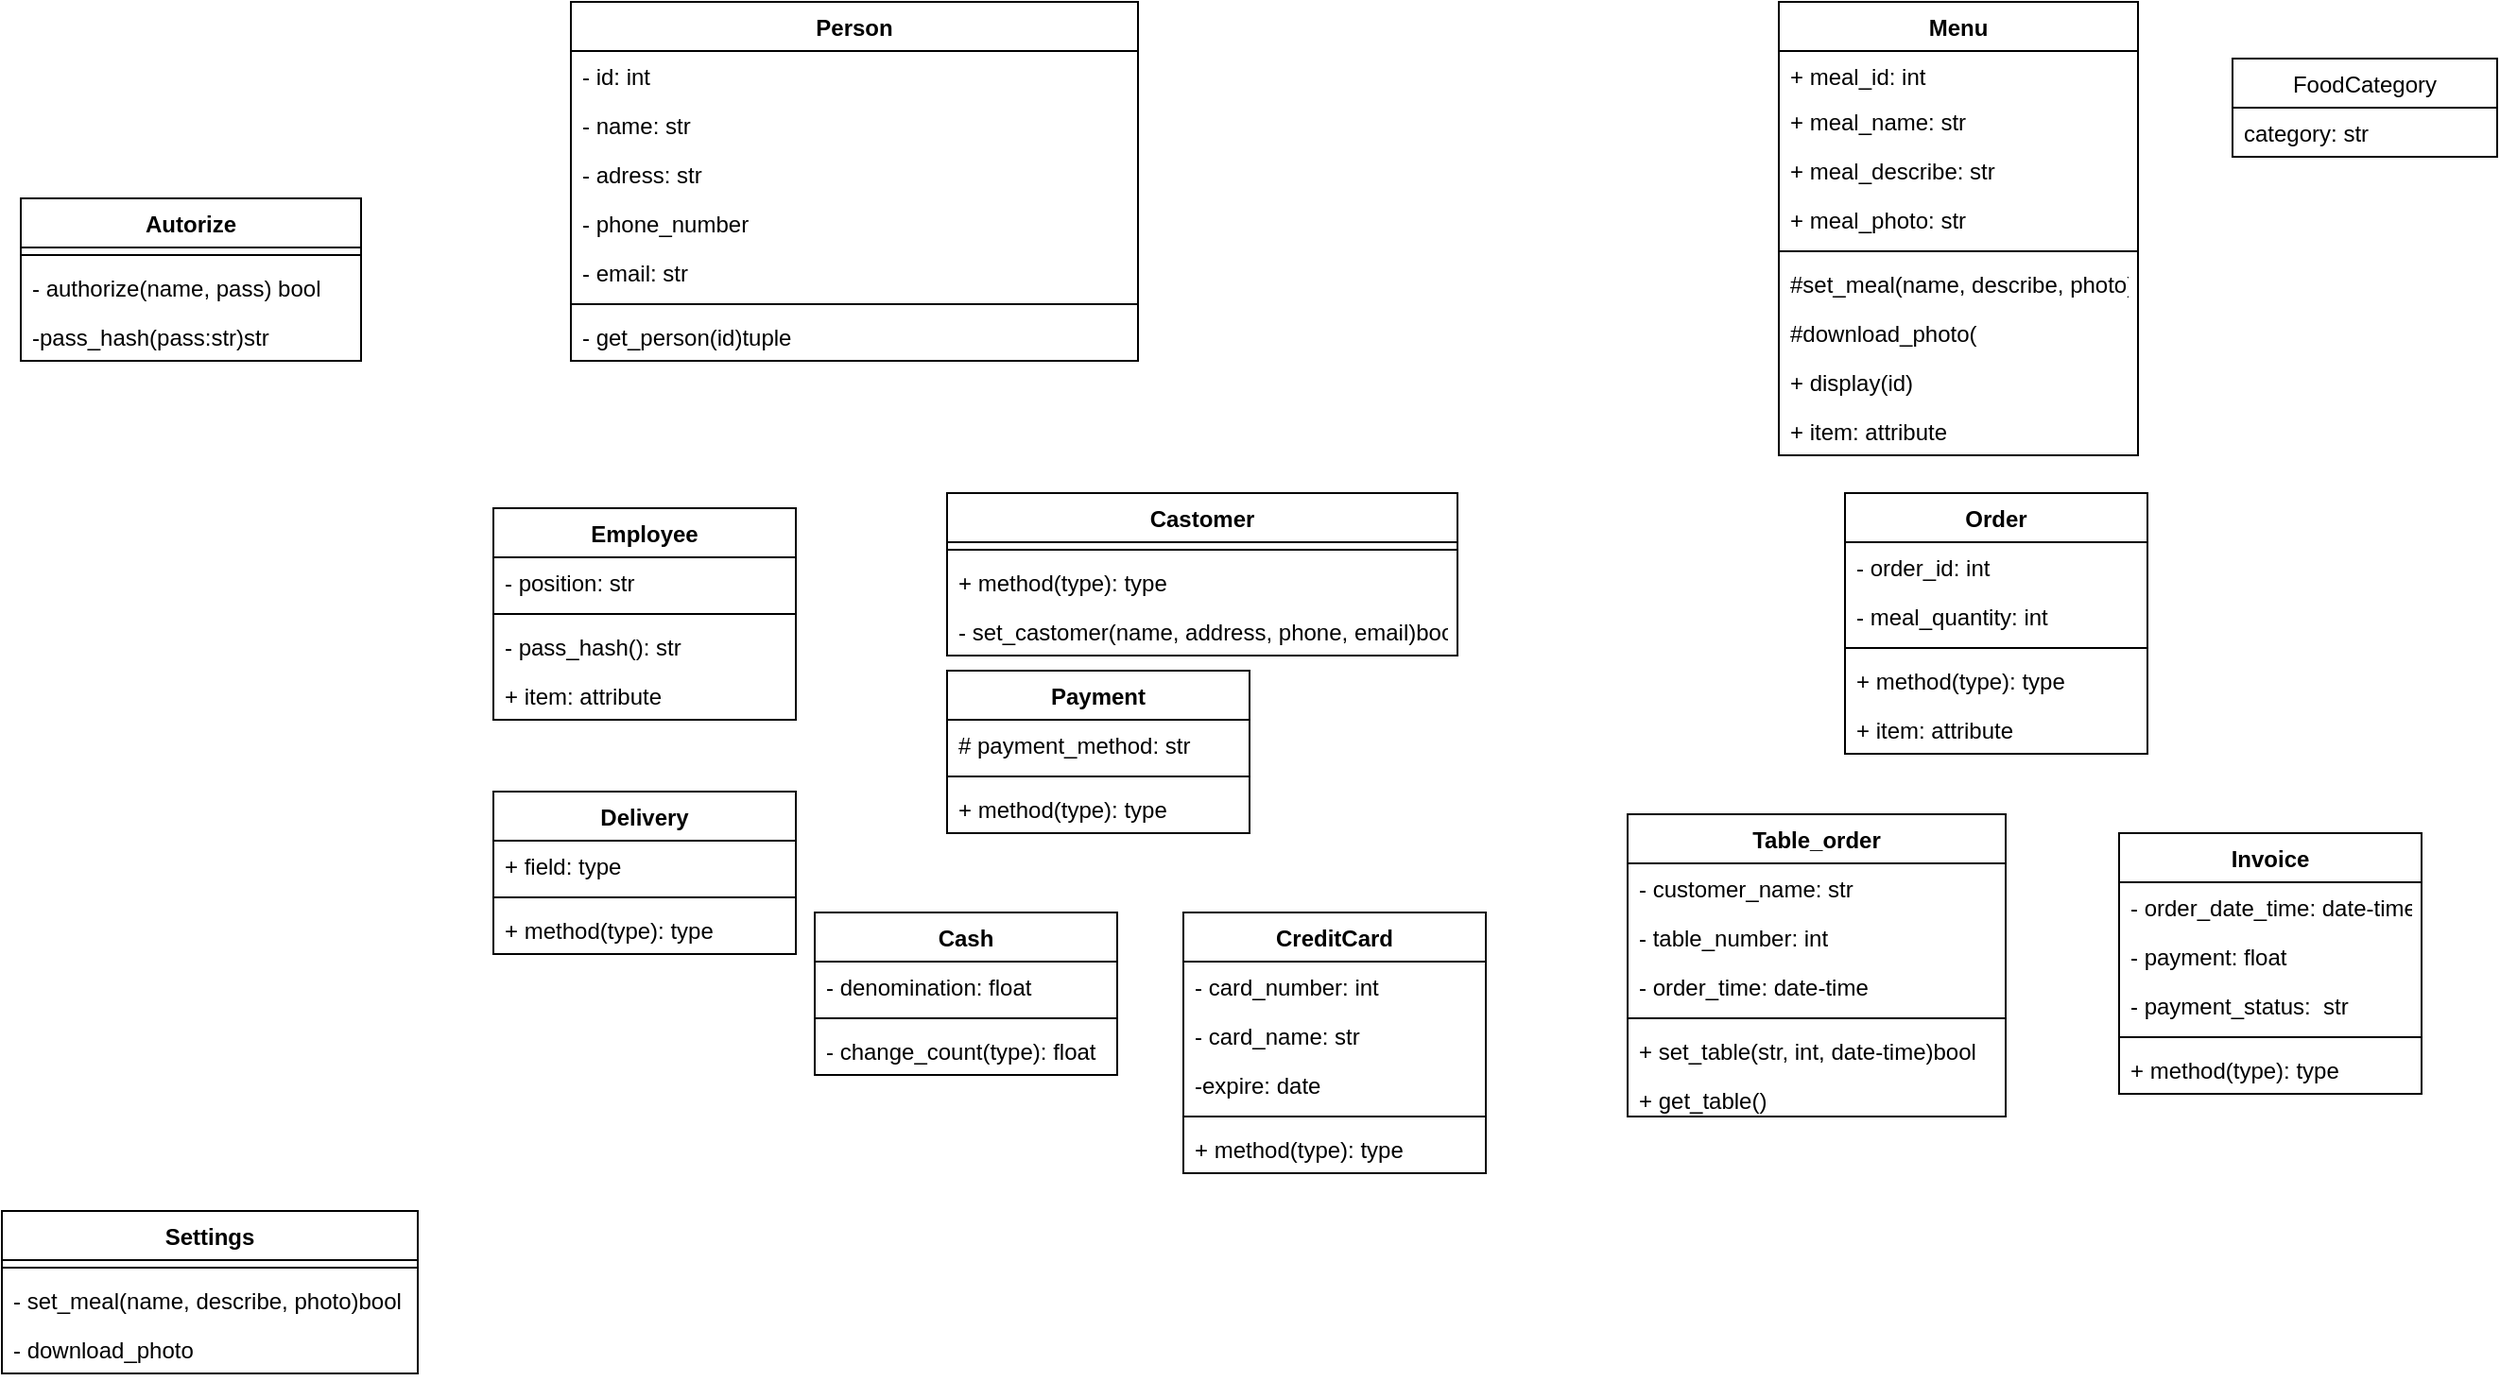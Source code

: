 <mxfile version="15.3.1" type="github">
  <diagram id="XP5YeCmKAyw0OPOMcUvx" name="Page-1">
    <mxGraphModel dx="2032" dy="559" grid="1" gridSize="10" guides="1" tooltips="1" connect="1" arrows="1" fold="1" page="1" pageScale="1" pageWidth="1169" pageHeight="826" math="0" shadow="0">
      <root>
        <mxCell id="0" />
        <mxCell id="1" parent="0" />
        <mxCell id="lLtCu2atZFACOve_Y4A7-2" value="Menu" style="swimlane;fontStyle=1;align=center;verticalAlign=top;childLayout=stackLayout;horizontal=1;startSize=26;horizontalStack=0;resizeParent=1;resizeParentMax=0;resizeLast=0;collapsible=1;marginBottom=0;" vertex="1" parent="1">
          <mxGeometry x="740" width="190" height="240" as="geometry">
            <mxRectangle x="210" y="170" width="100" height="26" as="alternateBounds" />
          </mxGeometry>
        </mxCell>
        <mxCell id="lLtCu2atZFACOve_Y4A7-3" value="+ meal_id: int&#xa;" style="text;strokeColor=none;fillColor=none;align=left;verticalAlign=top;spacingLeft=4;spacingRight=4;overflow=hidden;rotatable=0;points=[[0,0.5],[1,0.5]];portConstraint=eastwest;" vertex="1" parent="lLtCu2atZFACOve_Y4A7-2">
          <mxGeometry y="26" width="190" height="24" as="geometry" />
        </mxCell>
        <mxCell id="lLtCu2atZFACOve_Y4A7-36" value="+ meal_name: str" style="text;strokeColor=none;fillColor=none;align=left;verticalAlign=top;spacingLeft=4;spacingRight=4;overflow=hidden;rotatable=0;points=[[0,0.5],[1,0.5]];portConstraint=eastwest;" vertex="1" parent="lLtCu2atZFACOve_Y4A7-2">
          <mxGeometry y="50" width="190" height="26" as="geometry" />
        </mxCell>
        <mxCell id="lLtCu2atZFACOve_Y4A7-37" value="+ meal_describe: str" style="text;strokeColor=none;fillColor=none;align=left;verticalAlign=top;spacingLeft=4;spacingRight=4;overflow=hidden;rotatable=0;points=[[0,0.5],[1,0.5]];portConstraint=eastwest;" vertex="1" parent="lLtCu2atZFACOve_Y4A7-2">
          <mxGeometry y="76" width="190" height="26" as="geometry" />
        </mxCell>
        <mxCell id="lLtCu2atZFACOve_Y4A7-38" value="+ meal_photo: str" style="text;strokeColor=none;fillColor=none;align=left;verticalAlign=top;spacingLeft=4;spacingRight=4;overflow=hidden;rotatable=0;points=[[0,0.5],[1,0.5]];portConstraint=eastwest;" vertex="1" parent="lLtCu2atZFACOve_Y4A7-2">
          <mxGeometry y="102" width="190" height="26" as="geometry" />
        </mxCell>
        <mxCell id="lLtCu2atZFACOve_Y4A7-4" value="" style="line;strokeWidth=1;fillColor=none;align=left;verticalAlign=middle;spacingTop=-1;spacingLeft=3;spacingRight=3;rotatable=0;labelPosition=right;points=[];portConstraint=eastwest;" vertex="1" parent="lLtCu2atZFACOve_Y4A7-2">
          <mxGeometry y="128" width="190" height="8" as="geometry" />
        </mxCell>
        <mxCell id="lLtCu2atZFACOve_Y4A7-86" value="#set_meal(name, describe, photo)" style="text;strokeColor=none;fillColor=none;align=left;verticalAlign=top;spacingLeft=4;spacingRight=4;overflow=hidden;rotatable=0;points=[[0,0.5],[1,0.5]];portConstraint=eastwest;" vertex="1" parent="lLtCu2atZFACOve_Y4A7-2">
          <mxGeometry y="136" width="190" height="26" as="geometry" />
        </mxCell>
        <mxCell id="lLtCu2atZFACOve_Y4A7-87" value="#download_photo(" style="text;strokeColor=none;fillColor=none;align=left;verticalAlign=top;spacingLeft=4;spacingRight=4;overflow=hidden;rotatable=0;points=[[0,0.5],[1,0.5]];portConstraint=eastwest;" vertex="1" parent="lLtCu2atZFACOve_Y4A7-2">
          <mxGeometry y="162" width="190" height="26" as="geometry" />
        </mxCell>
        <mxCell id="lLtCu2atZFACOve_Y4A7-5" value="+ display(id)" style="text;strokeColor=none;fillColor=none;align=left;verticalAlign=top;spacingLeft=4;spacingRight=4;overflow=hidden;rotatable=0;points=[[0,0.5],[1,0.5]];portConstraint=eastwest;" vertex="1" parent="lLtCu2atZFACOve_Y4A7-2">
          <mxGeometry y="188" width="190" height="26" as="geometry" />
        </mxCell>
        <mxCell id="lLtCu2atZFACOve_Y4A7-85" value="+ item: attribute" style="text;strokeColor=none;fillColor=none;align=left;verticalAlign=top;spacingLeft=4;spacingRight=4;overflow=hidden;rotatable=0;points=[[0,0.5],[1,0.5]];portConstraint=eastwest;" vertex="1" parent="lLtCu2atZFACOve_Y4A7-2">
          <mxGeometry y="214" width="190" height="26" as="geometry" />
        </mxCell>
        <mxCell id="lLtCu2atZFACOve_Y4A7-6" value="FoodCategory" style="swimlane;fontStyle=0;childLayout=stackLayout;horizontal=1;startSize=26;fillColor=none;horizontalStack=0;resizeParent=1;resizeParentMax=0;resizeLast=0;collapsible=1;marginBottom=0;" vertex="1" parent="1">
          <mxGeometry x="980" y="30" width="140" height="52" as="geometry" />
        </mxCell>
        <mxCell id="lLtCu2atZFACOve_Y4A7-7" value="category: str" style="text;strokeColor=none;fillColor=none;align=left;verticalAlign=top;spacingLeft=4;spacingRight=4;overflow=hidden;rotatable=0;points=[[0,0.5],[1,0.5]];portConstraint=eastwest;" vertex="1" parent="lLtCu2atZFACOve_Y4A7-6">
          <mxGeometry y="26" width="140" height="26" as="geometry" />
        </mxCell>
        <mxCell id="lLtCu2atZFACOve_Y4A7-22" value="Person" style="swimlane;fontStyle=1;align=center;verticalAlign=top;childLayout=stackLayout;horizontal=1;startSize=26;horizontalStack=0;resizeParent=1;resizeParentMax=0;resizeLast=0;collapsible=1;marginBottom=0;" vertex="1" parent="1">
          <mxGeometry x="101" width="300" height="190" as="geometry" />
        </mxCell>
        <mxCell id="lLtCu2atZFACOve_Y4A7-11" value="- id: int" style="text;strokeColor=none;fillColor=none;align=left;verticalAlign=top;spacingLeft=4;spacingRight=4;overflow=hidden;rotatable=0;points=[[0,0.5],[1,0.5]];portConstraint=eastwest;" vertex="1" parent="lLtCu2atZFACOve_Y4A7-22">
          <mxGeometry y="26" width="300" height="26" as="geometry" />
        </mxCell>
        <mxCell id="lLtCu2atZFACOve_Y4A7-23" value="- name: str" style="text;strokeColor=none;fillColor=none;align=left;verticalAlign=top;spacingLeft=4;spacingRight=4;overflow=hidden;rotatable=0;points=[[0,0.5],[1,0.5]];portConstraint=eastwest;" vertex="1" parent="lLtCu2atZFACOve_Y4A7-22">
          <mxGeometry y="52" width="300" height="26" as="geometry" />
        </mxCell>
        <mxCell id="lLtCu2atZFACOve_Y4A7-49" value="- adress: str" style="text;strokeColor=none;fillColor=none;align=left;verticalAlign=top;spacingLeft=4;spacingRight=4;overflow=hidden;rotatable=0;points=[[0,0.5],[1,0.5]];portConstraint=eastwest;" vertex="1" parent="lLtCu2atZFACOve_Y4A7-22">
          <mxGeometry y="78" width="300" height="26" as="geometry" />
        </mxCell>
        <mxCell id="lLtCu2atZFACOve_Y4A7-50" value="- phone_number" style="text;strokeColor=none;fillColor=none;align=left;verticalAlign=top;spacingLeft=4;spacingRight=4;overflow=hidden;rotatable=0;points=[[0,0.5],[1,0.5]];portConstraint=eastwest;" vertex="1" parent="lLtCu2atZFACOve_Y4A7-22">
          <mxGeometry y="104" width="300" height="26" as="geometry" />
        </mxCell>
        <mxCell id="lLtCu2atZFACOve_Y4A7-76" value="- email: str" style="text;strokeColor=none;fillColor=none;align=left;verticalAlign=top;spacingLeft=4;spacingRight=4;overflow=hidden;rotatable=0;points=[[0,0.5],[1,0.5]];portConstraint=eastwest;" vertex="1" parent="lLtCu2atZFACOve_Y4A7-22">
          <mxGeometry y="130" width="300" height="26" as="geometry" />
        </mxCell>
        <mxCell id="lLtCu2atZFACOve_Y4A7-24" value="" style="line;strokeWidth=1;fillColor=none;align=left;verticalAlign=middle;spacingTop=-1;spacingLeft=3;spacingRight=3;rotatable=0;labelPosition=right;points=[];portConstraint=eastwest;" vertex="1" parent="lLtCu2atZFACOve_Y4A7-22">
          <mxGeometry y="156" width="300" height="8" as="geometry" />
        </mxCell>
        <mxCell id="lLtCu2atZFACOve_Y4A7-84" value="- get_person(id)tuple" style="text;strokeColor=none;fillColor=none;align=left;verticalAlign=top;spacingLeft=4;spacingRight=4;overflow=hidden;rotatable=0;points=[[0,0.5],[1,0.5]];portConstraint=eastwest;" vertex="1" parent="lLtCu2atZFACOve_Y4A7-22">
          <mxGeometry y="164" width="300" height="26" as="geometry" />
        </mxCell>
        <mxCell id="lLtCu2atZFACOve_Y4A7-26" value="Castomer" style="swimlane;fontStyle=1;align=center;verticalAlign=top;childLayout=stackLayout;horizontal=1;startSize=26;horizontalStack=0;resizeParent=1;resizeParentMax=0;resizeLast=0;collapsible=1;marginBottom=0;" vertex="1" parent="1">
          <mxGeometry x="300" y="260" width="270" height="86" as="geometry" />
        </mxCell>
        <mxCell id="lLtCu2atZFACOve_Y4A7-28" value="" style="line;strokeWidth=1;fillColor=none;align=left;verticalAlign=middle;spacingTop=-1;spacingLeft=3;spacingRight=3;rotatable=0;labelPosition=right;points=[];portConstraint=eastwest;" vertex="1" parent="lLtCu2atZFACOve_Y4A7-26">
          <mxGeometry y="26" width="270" height="8" as="geometry" />
        </mxCell>
        <mxCell id="lLtCu2atZFACOve_Y4A7-29" value="+ method(type): type" style="text;strokeColor=none;fillColor=none;align=left;verticalAlign=top;spacingLeft=4;spacingRight=4;overflow=hidden;rotatable=0;points=[[0,0.5],[1,0.5]];portConstraint=eastwest;" vertex="1" parent="lLtCu2atZFACOve_Y4A7-26">
          <mxGeometry y="34" width="270" height="26" as="geometry" />
        </mxCell>
        <mxCell id="lLtCu2atZFACOve_Y4A7-25" value="- set_castomer(name, address, phone, email)bool" style="text;strokeColor=none;fillColor=none;align=left;verticalAlign=top;spacingLeft=4;spacingRight=4;overflow=hidden;rotatable=0;points=[[0,0.5],[1,0.5]];portConstraint=eastwest;" vertex="1" parent="lLtCu2atZFACOve_Y4A7-26">
          <mxGeometry y="60" width="270" height="26" as="geometry" />
        </mxCell>
        <mxCell id="lLtCu2atZFACOve_Y4A7-30" value="Order" style="swimlane;fontStyle=1;align=center;verticalAlign=top;childLayout=stackLayout;horizontal=1;startSize=26;horizontalStack=0;resizeParent=1;resizeParentMax=0;resizeLast=0;collapsible=1;marginBottom=0;" vertex="1" parent="1">
          <mxGeometry x="775" y="260" width="160" height="138" as="geometry" />
        </mxCell>
        <mxCell id="lLtCu2atZFACOve_Y4A7-31" value="- order_id: int" style="text;strokeColor=none;fillColor=none;align=left;verticalAlign=top;spacingLeft=4;spacingRight=4;overflow=hidden;rotatable=0;points=[[0,0.5],[1,0.5]];portConstraint=eastwest;" vertex="1" parent="lLtCu2atZFACOve_Y4A7-30">
          <mxGeometry y="26" width="160" height="26" as="geometry" />
        </mxCell>
        <mxCell id="lLtCu2atZFACOve_Y4A7-40" value="- meal_quantity: int" style="text;strokeColor=none;fillColor=none;align=left;verticalAlign=top;spacingLeft=4;spacingRight=4;overflow=hidden;rotatable=0;points=[[0,0.5],[1,0.5]];portConstraint=eastwest;" vertex="1" parent="lLtCu2atZFACOve_Y4A7-30">
          <mxGeometry y="52" width="160" height="26" as="geometry" />
        </mxCell>
        <mxCell id="lLtCu2atZFACOve_Y4A7-32" value="" style="line;strokeWidth=1;fillColor=none;align=left;verticalAlign=middle;spacingTop=-1;spacingLeft=3;spacingRight=3;rotatable=0;labelPosition=right;points=[];portConstraint=eastwest;" vertex="1" parent="lLtCu2atZFACOve_Y4A7-30">
          <mxGeometry y="78" width="160" height="8" as="geometry" />
        </mxCell>
        <mxCell id="lLtCu2atZFACOve_Y4A7-33" value="+ method(type): type" style="text;strokeColor=none;fillColor=none;align=left;verticalAlign=top;spacingLeft=4;spacingRight=4;overflow=hidden;rotatable=0;points=[[0,0.5],[1,0.5]];portConstraint=eastwest;" vertex="1" parent="lLtCu2atZFACOve_Y4A7-30">
          <mxGeometry y="86" width="160" height="26" as="geometry" />
        </mxCell>
        <mxCell id="lLtCu2atZFACOve_Y4A7-35" value="+ item: attribute" style="text;strokeColor=none;fillColor=none;align=left;verticalAlign=top;spacingLeft=4;spacingRight=4;overflow=hidden;rotatable=0;points=[[0,0.5],[1,0.5]];portConstraint=eastwest;" vertex="1" parent="lLtCu2atZFACOve_Y4A7-30">
          <mxGeometry y="112" width="160" height="26" as="geometry" />
        </mxCell>
        <mxCell id="lLtCu2atZFACOve_Y4A7-41" value="Invoice&#xa;" style="swimlane;fontStyle=1;align=center;verticalAlign=top;childLayout=stackLayout;horizontal=1;startSize=26;horizontalStack=0;resizeParent=1;resizeParentMax=0;resizeLast=0;collapsible=1;marginBottom=0;" vertex="1" parent="1">
          <mxGeometry x="920" y="440" width="160" height="138" as="geometry" />
        </mxCell>
        <mxCell id="lLtCu2atZFACOve_Y4A7-42" value="- order_date_time: date-time" style="text;strokeColor=none;fillColor=none;align=left;verticalAlign=top;spacingLeft=4;spacingRight=4;overflow=hidden;rotatable=0;points=[[0,0.5],[1,0.5]];portConstraint=eastwest;" vertex="1" parent="lLtCu2atZFACOve_Y4A7-41">
          <mxGeometry y="26" width="160" height="26" as="geometry" />
        </mxCell>
        <mxCell id="lLtCu2atZFACOve_Y4A7-45" value="- payment: float" style="text;strokeColor=none;fillColor=none;align=left;verticalAlign=top;spacingLeft=4;spacingRight=4;overflow=hidden;rotatable=0;points=[[0,0.5],[1,0.5]];portConstraint=eastwest;" vertex="1" parent="lLtCu2atZFACOve_Y4A7-41">
          <mxGeometry y="52" width="160" height="26" as="geometry" />
        </mxCell>
        <mxCell id="lLtCu2atZFACOve_Y4A7-46" value="- payment_status:  str" style="text;strokeColor=none;fillColor=none;align=left;verticalAlign=top;spacingLeft=4;spacingRight=4;overflow=hidden;rotatable=0;points=[[0,0.5],[1,0.5]];portConstraint=eastwest;" vertex="1" parent="lLtCu2atZFACOve_Y4A7-41">
          <mxGeometry y="78" width="160" height="26" as="geometry" />
        </mxCell>
        <mxCell id="lLtCu2atZFACOve_Y4A7-43" value="" style="line;strokeWidth=1;fillColor=none;align=left;verticalAlign=middle;spacingTop=-1;spacingLeft=3;spacingRight=3;rotatable=0;labelPosition=right;points=[];portConstraint=eastwest;" vertex="1" parent="lLtCu2atZFACOve_Y4A7-41">
          <mxGeometry y="104" width="160" height="8" as="geometry" />
        </mxCell>
        <mxCell id="lLtCu2atZFACOve_Y4A7-44" value="+ method(type): type" style="text;strokeColor=none;fillColor=none;align=left;verticalAlign=top;spacingLeft=4;spacingRight=4;overflow=hidden;rotatable=0;points=[[0,0.5],[1,0.5]];portConstraint=eastwest;" vertex="1" parent="lLtCu2atZFACOve_Y4A7-41">
          <mxGeometry y="112" width="160" height="26" as="geometry" />
        </mxCell>
        <mxCell id="lLtCu2atZFACOve_Y4A7-51" value="CreditCard" style="swimlane;fontStyle=1;align=center;verticalAlign=top;childLayout=stackLayout;horizontal=1;startSize=26;horizontalStack=0;resizeParent=1;resizeParentMax=0;resizeLast=0;collapsible=1;marginBottom=0;" vertex="1" parent="1">
          <mxGeometry x="425" y="482" width="160" height="138" as="geometry" />
        </mxCell>
        <mxCell id="lLtCu2atZFACOve_Y4A7-52" value="- card_number: int&#xa;" style="text;strokeColor=none;fillColor=none;align=left;verticalAlign=top;spacingLeft=4;spacingRight=4;overflow=hidden;rotatable=0;points=[[0,0.5],[1,0.5]];portConstraint=eastwest;" vertex="1" parent="lLtCu2atZFACOve_Y4A7-51">
          <mxGeometry y="26" width="160" height="26" as="geometry" />
        </mxCell>
        <mxCell id="lLtCu2atZFACOve_Y4A7-55" value="- card_name: str&#xa;" style="text;strokeColor=none;fillColor=none;align=left;verticalAlign=top;spacingLeft=4;spacingRight=4;overflow=hidden;rotatable=0;points=[[0,0.5],[1,0.5]];portConstraint=eastwest;" vertex="1" parent="lLtCu2atZFACOve_Y4A7-51">
          <mxGeometry y="52" width="160" height="26" as="geometry" />
        </mxCell>
        <mxCell id="lLtCu2atZFACOve_Y4A7-56" value="-expire: date" style="text;strokeColor=none;fillColor=none;align=left;verticalAlign=top;spacingLeft=4;spacingRight=4;overflow=hidden;rotatable=0;points=[[0,0.5],[1,0.5]];portConstraint=eastwest;" vertex="1" parent="lLtCu2atZFACOve_Y4A7-51">
          <mxGeometry y="78" width="160" height="26" as="geometry" />
        </mxCell>
        <mxCell id="lLtCu2atZFACOve_Y4A7-53" value="" style="line;strokeWidth=1;fillColor=none;align=left;verticalAlign=middle;spacingTop=-1;spacingLeft=3;spacingRight=3;rotatable=0;labelPosition=right;points=[];portConstraint=eastwest;" vertex="1" parent="lLtCu2atZFACOve_Y4A7-51">
          <mxGeometry y="104" width="160" height="8" as="geometry" />
        </mxCell>
        <mxCell id="lLtCu2atZFACOve_Y4A7-54" value="+ method(type): type" style="text;strokeColor=none;fillColor=none;align=left;verticalAlign=top;spacingLeft=4;spacingRight=4;overflow=hidden;rotatable=0;points=[[0,0.5],[1,0.5]];portConstraint=eastwest;" vertex="1" parent="lLtCu2atZFACOve_Y4A7-51">
          <mxGeometry y="112" width="160" height="26" as="geometry" />
        </mxCell>
        <mxCell id="lLtCu2atZFACOve_Y4A7-58" value="Payment" style="swimlane;fontStyle=1;align=center;verticalAlign=top;childLayout=stackLayout;horizontal=1;startSize=26;horizontalStack=0;resizeParent=1;resizeParentMax=0;resizeLast=0;collapsible=1;marginBottom=0;" vertex="1" parent="1">
          <mxGeometry x="300" y="354" width="160" height="86" as="geometry" />
        </mxCell>
        <mxCell id="lLtCu2atZFACOve_Y4A7-59" value="# payment_method: str" style="text;strokeColor=none;fillColor=none;align=left;verticalAlign=top;spacingLeft=4;spacingRight=4;overflow=hidden;rotatable=0;points=[[0,0.5],[1,0.5]];portConstraint=eastwest;" vertex="1" parent="lLtCu2atZFACOve_Y4A7-58">
          <mxGeometry y="26" width="160" height="26" as="geometry" />
        </mxCell>
        <mxCell id="lLtCu2atZFACOve_Y4A7-60" value="" style="line;strokeWidth=1;fillColor=none;align=left;verticalAlign=middle;spacingTop=-1;spacingLeft=3;spacingRight=3;rotatable=0;labelPosition=right;points=[];portConstraint=eastwest;" vertex="1" parent="lLtCu2atZFACOve_Y4A7-58">
          <mxGeometry y="52" width="160" height="8" as="geometry" />
        </mxCell>
        <mxCell id="lLtCu2atZFACOve_Y4A7-61" value="+ method(type): type" style="text;strokeColor=none;fillColor=none;align=left;verticalAlign=top;spacingLeft=4;spacingRight=4;overflow=hidden;rotatable=0;points=[[0,0.5],[1,0.5]];portConstraint=eastwest;" vertex="1" parent="lLtCu2atZFACOve_Y4A7-58">
          <mxGeometry y="60" width="160" height="26" as="geometry" />
        </mxCell>
        <mxCell id="lLtCu2atZFACOve_Y4A7-62" value="Cash" style="swimlane;fontStyle=1;align=center;verticalAlign=top;childLayout=stackLayout;horizontal=1;startSize=26;horizontalStack=0;resizeParent=1;resizeParentMax=0;resizeLast=0;collapsible=1;marginBottom=0;" vertex="1" parent="1">
          <mxGeometry x="230" y="482" width="160" height="86" as="geometry" />
        </mxCell>
        <mxCell id="lLtCu2atZFACOve_Y4A7-63" value="- denomination: float" style="text;strokeColor=none;fillColor=none;align=left;verticalAlign=top;spacingLeft=4;spacingRight=4;overflow=hidden;rotatable=0;points=[[0,0.5],[1,0.5]];portConstraint=eastwest;" vertex="1" parent="lLtCu2atZFACOve_Y4A7-62">
          <mxGeometry y="26" width="160" height="26" as="geometry" />
        </mxCell>
        <mxCell id="lLtCu2atZFACOve_Y4A7-64" value="" style="line;strokeWidth=1;fillColor=none;align=left;verticalAlign=middle;spacingTop=-1;spacingLeft=3;spacingRight=3;rotatable=0;labelPosition=right;points=[];portConstraint=eastwest;" vertex="1" parent="lLtCu2atZFACOve_Y4A7-62">
          <mxGeometry y="52" width="160" height="8" as="geometry" />
        </mxCell>
        <mxCell id="lLtCu2atZFACOve_Y4A7-65" value="- change_count(type): float" style="text;strokeColor=none;fillColor=none;align=left;verticalAlign=top;spacingLeft=4;spacingRight=4;overflow=hidden;rotatable=0;points=[[0,0.5],[1,0.5]];portConstraint=eastwest;" vertex="1" parent="lLtCu2atZFACOve_Y4A7-62">
          <mxGeometry y="60" width="160" height="26" as="geometry" />
        </mxCell>
        <mxCell id="lLtCu2atZFACOve_Y4A7-66" value="Employee" style="swimlane;fontStyle=1;align=center;verticalAlign=top;childLayout=stackLayout;horizontal=1;startSize=26;horizontalStack=0;resizeParent=1;resizeParentMax=0;resizeLast=0;collapsible=1;marginBottom=0;" vertex="1" parent="1">
          <mxGeometry x="60" y="268" width="160" height="112" as="geometry" />
        </mxCell>
        <mxCell id="lLtCu2atZFACOve_Y4A7-70" value="- position: str" style="text;strokeColor=none;fillColor=none;align=left;verticalAlign=top;spacingLeft=4;spacingRight=4;overflow=hidden;rotatable=0;points=[[0,0.5],[1,0.5]];portConstraint=eastwest;" vertex="1" parent="lLtCu2atZFACOve_Y4A7-66">
          <mxGeometry y="26" width="160" height="26" as="geometry" />
        </mxCell>
        <mxCell id="lLtCu2atZFACOve_Y4A7-68" value="" style="line;strokeWidth=1;fillColor=none;align=left;verticalAlign=middle;spacingTop=-1;spacingLeft=3;spacingRight=3;rotatable=0;labelPosition=right;points=[];portConstraint=eastwest;" vertex="1" parent="lLtCu2atZFACOve_Y4A7-66">
          <mxGeometry y="52" width="160" height="8" as="geometry" />
        </mxCell>
        <mxCell id="lLtCu2atZFACOve_Y4A7-69" value="- pass_hash(): str" style="text;strokeColor=none;fillColor=none;align=left;verticalAlign=top;spacingLeft=4;spacingRight=4;overflow=hidden;rotatable=0;points=[[0,0.5],[1,0.5]];portConstraint=eastwest;" vertex="1" parent="lLtCu2atZFACOve_Y4A7-66">
          <mxGeometry y="60" width="160" height="26" as="geometry" />
        </mxCell>
        <mxCell id="lLtCu2atZFACOve_Y4A7-106" value="+ item: attribute" style="text;strokeColor=none;fillColor=none;align=left;verticalAlign=top;spacingLeft=4;spacingRight=4;overflow=hidden;rotatable=0;points=[[0,0.5],[1,0.5]];portConstraint=eastwest;" vertex="1" parent="lLtCu2atZFACOve_Y4A7-66">
          <mxGeometry y="86" width="160" height="26" as="geometry" />
        </mxCell>
        <mxCell id="lLtCu2atZFACOve_Y4A7-71" value="Table_order" style="swimlane;fontStyle=1;align=center;verticalAlign=top;childLayout=stackLayout;horizontal=1;startSize=26;horizontalStack=0;resizeParent=1;resizeParentMax=0;resizeLast=0;collapsible=1;marginBottom=0;" vertex="1" parent="1">
          <mxGeometry x="660" y="430" width="200" height="160" as="geometry" />
        </mxCell>
        <mxCell id="lLtCu2atZFACOve_Y4A7-75" value="- customer_name: str" style="text;strokeColor=none;fillColor=none;align=left;verticalAlign=top;spacingLeft=4;spacingRight=4;overflow=hidden;rotatable=0;points=[[0,0.5],[1,0.5]];portConstraint=eastwest;" vertex="1" parent="lLtCu2atZFACOve_Y4A7-71">
          <mxGeometry y="26" width="200" height="26" as="geometry" />
        </mxCell>
        <mxCell id="lLtCu2atZFACOve_Y4A7-72" value="- table_number: int" style="text;strokeColor=none;fillColor=none;align=left;verticalAlign=top;spacingLeft=4;spacingRight=4;overflow=hidden;rotatable=0;points=[[0,0.5],[1,0.5]];portConstraint=eastwest;" vertex="1" parent="lLtCu2atZFACOve_Y4A7-71">
          <mxGeometry y="52" width="200" height="26" as="geometry" />
        </mxCell>
        <mxCell id="lLtCu2atZFACOve_Y4A7-81" value="- order_time: date-time" style="text;strokeColor=none;fillColor=none;align=left;verticalAlign=top;spacingLeft=4;spacingRight=4;overflow=hidden;rotatable=0;points=[[0,0.5],[1,0.5]];portConstraint=eastwest;" vertex="1" parent="lLtCu2atZFACOve_Y4A7-71">
          <mxGeometry y="78" width="200" height="26" as="geometry" />
        </mxCell>
        <mxCell id="lLtCu2atZFACOve_Y4A7-73" value="" style="line;strokeWidth=1;fillColor=none;align=left;verticalAlign=middle;spacingTop=-1;spacingLeft=3;spacingRight=3;rotatable=0;labelPosition=right;points=[];portConstraint=eastwest;" vertex="1" parent="lLtCu2atZFACOve_Y4A7-71">
          <mxGeometry y="104" width="200" height="8" as="geometry" />
        </mxCell>
        <mxCell id="lLtCu2atZFACOve_Y4A7-74" value="+ set_table(str, int, date-time)bool" style="text;strokeColor=none;fillColor=none;align=left;verticalAlign=top;spacingLeft=4;spacingRight=4;overflow=hidden;rotatable=0;points=[[0,0.5],[1,0.5]];portConstraint=eastwest;" vertex="1" parent="lLtCu2atZFACOve_Y4A7-71">
          <mxGeometry y="112" width="200" height="26" as="geometry" />
        </mxCell>
        <mxCell id="lLtCu2atZFACOve_Y4A7-82" value="+ get_table()" style="text;strokeColor=none;fillColor=none;align=left;verticalAlign=top;spacingLeft=4;spacingRight=4;overflow=hidden;rotatable=0;points=[[0,0.5],[1,0.5]];portConstraint=eastwest;" vertex="1" parent="lLtCu2atZFACOve_Y4A7-71">
          <mxGeometry y="138" width="200" height="22" as="geometry" />
        </mxCell>
        <mxCell id="lLtCu2atZFACOve_Y4A7-77" value="Delivery" style="swimlane;fontStyle=1;align=center;verticalAlign=top;childLayout=stackLayout;horizontal=1;startSize=26;horizontalStack=0;resizeParent=1;resizeParentMax=0;resizeLast=0;collapsible=1;marginBottom=0;" vertex="1" parent="1">
          <mxGeometry x="60" y="418" width="160" height="86" as="geometry" />
        </mxCell>
        <mxCell id="lLtCu2atZFACOve_Y4A7-78" value="+ field: type" style="text;strokeColor=none;fillColor=none;align=left;verticalAlign=top;spacingLeft=4;spacingRight=4;overflow=hidden;rotatable=0;points=[[0,0.5],[1,0.5]];portConstraint=eastwest;" vertex="1" parent="lLtCu2atZFACOve_Y4A7-77">
          <mxGeometry y="26" width="160" height="26" as="geometry" />
        </mxCell>
        <mxCell id="lLtCu2atZFACOve_Y4A7-79" value="" style="line;strokeWidth=1;fillColor=none;align=left;verticalAlign=middle;spacingTop=-1;spacingLeft=3;spacingRight=3;rotatable=0;labelPosition=right;points=[];portConstraint=eastwest;" vertex="1" parent="lLtCu2atZFACOve_Y4A7-77">
          <mxGeometry y="52" width="160" height="8" as="geometry" />
        </mxCell>
        <mxCell id="lLtCu2atZFACOve_Y4A7-80" value="+ method(type): type" style="text;strokeColor=none;fillColor=none;align=left;verticalAlign=top;spacingLeft=4;spacingRight=4;overflow=hidden;rotatable=0;points=[[0,0.5],[1,0.5]];portConstraint=eastwest;" vertex="1" parent="lLtCu2atZFACOve_Y4A7-77">
          <mxGeometry y="60" width="160" height="26" as="geometry" />
        </mxCell>
        <mxCell id="lLtCu2atZFACOve_Y4A7-92" value="Settings" style="swimlane;fontStyle=1;align=center;verticalAlign=top;childLayout=stackLayout;horizontal=1;startSize=26;horizontalStack=0;resizeParent=1;resizeParentMax=0;resizeLast=0;collapsible=1;marginBottom=0;" vertex="1" parent="1">
          <mxGeometry x="-200" y="640" width="220" height="86" as="geometry" />
        </mxCell>
        <mxCell id="lLtCu2atZFACOve_Y4A7-94" value="" style="line;strokeWidth=1;fillColor=none;align=left;verticalAlign=middle;spacingTop=-1;spacingLeft=3;spacingRight=3;rotatable=0;labelPosition=right;points=[];portConstraint=eastwest;" vertex="1" parent="lLtCu2atZFACOve_Y4A7-92">
          <mxGeometry y="26" width="220" height="8" as="geometry" />
        </mxCell>
        <mxCell id="lLtCu2atZFACOve_Y4A7-95" value="- set_meal(name, describe, photo)bool" style="text;strokeColor=none;fillColor=none;align=left;verticalAlign=top;spacingLeft=4;spacingRight=4;overflow=hidden;rotatable=0;points=[[0,0.5],[1,0.5]];portConstraint=eastwest;" vertex="1" parent="lLtCu2atZFACOve_Y4A7-92">
          <mxGeometry y="34" width="220" height="26" as="geometry" />
        </mxCell>
        <mxCell id="lLtCu2atZFACOve_Y4A7-100" value="- download_photo" style="text;strokeColor=none;fillColor=none;align=left;verticalAlign=top;spacingLeft=4;spacingRight=4;overflow=hidden;rotatable=0;points=[[0,0.5],[1,0.5]];portConstraint=eastwest;" vertex="1" parent="lLtCu2atZFACOve_Y4A7-92">
          <mxGeometry y="60" width="220" height="26" as="geometry" />
        </mxCell>
        <mxCell id="lLtCu2atZFACOve_Y4A7-101" value="Autorize" style="swimlane;fontStyle=1;align=center;verticalAlign=top;childLayout=stackLayout;horizontal=1;startSize=26;horizontalStack=0;resizeParent=1;resizeParentMax=0;resizeLast=0;collapsible=1;marginBottom=0;" vertex="1" parent="1">
          <mxGeometry x="-190" y="104" width="180" height="86" as="geometry" />
        </mxCell>
        <mxCell id="lLtCu2atZFACOve_Y4A7-103" value="" style="line;strokeWidth=1;fillColor=none;align=left;verticalAlign=middle;spacingTop=-1;spacingLeft=3;spacingRight=3;rotatable=0;labelPosition=right;points=[];portConstraint=eastwest;" vertex="1" parent="lLtCu2atZFACOve_Y4A7-101">
          <mxGeometry y="26" width="180" height="8" as="geometry" />
        </mxCell>
        <mxCell id="lLtCu2atZFACOve_Y4A7-104" value="- authorize(name, pass) bool" style="text;strokeColor=none;fillColor=none;align=left;verticalAlign=top;spacingLeft=4;spacingRight=4;overflow=hidden;rotatable=0;points=[[0,0.5],[1,0.5]];portConstraint=eastwest;" vertex="1" parent="lLtCu2atZFACOve_Y4A7-101">
          <mxGeometry y="34" width="180" height="26" as="geometry" />
        </mxCell>
        <mxCell id="lLtCu2atZFACOve_Y4A7-108" value="-pass_hash(pass:str)str" style="text;strokeColor=none;fillColor=none;align=left;verticalAlign=top;spacingLeft=4;spacingRight=4;overflow=hidden;rotatable=0;points=[[0,0.5],[1,0.5]];portConstraint=eastwest;" vertex="1" parent="lLtCu2atZFACOve_Y4A7-101">
          <mxGeometry y="60" width="180" height="26" as="geometry" />
        </mxCell>
      </root>
    </mxGraphModel>
  </diagram>
</mxfile>

